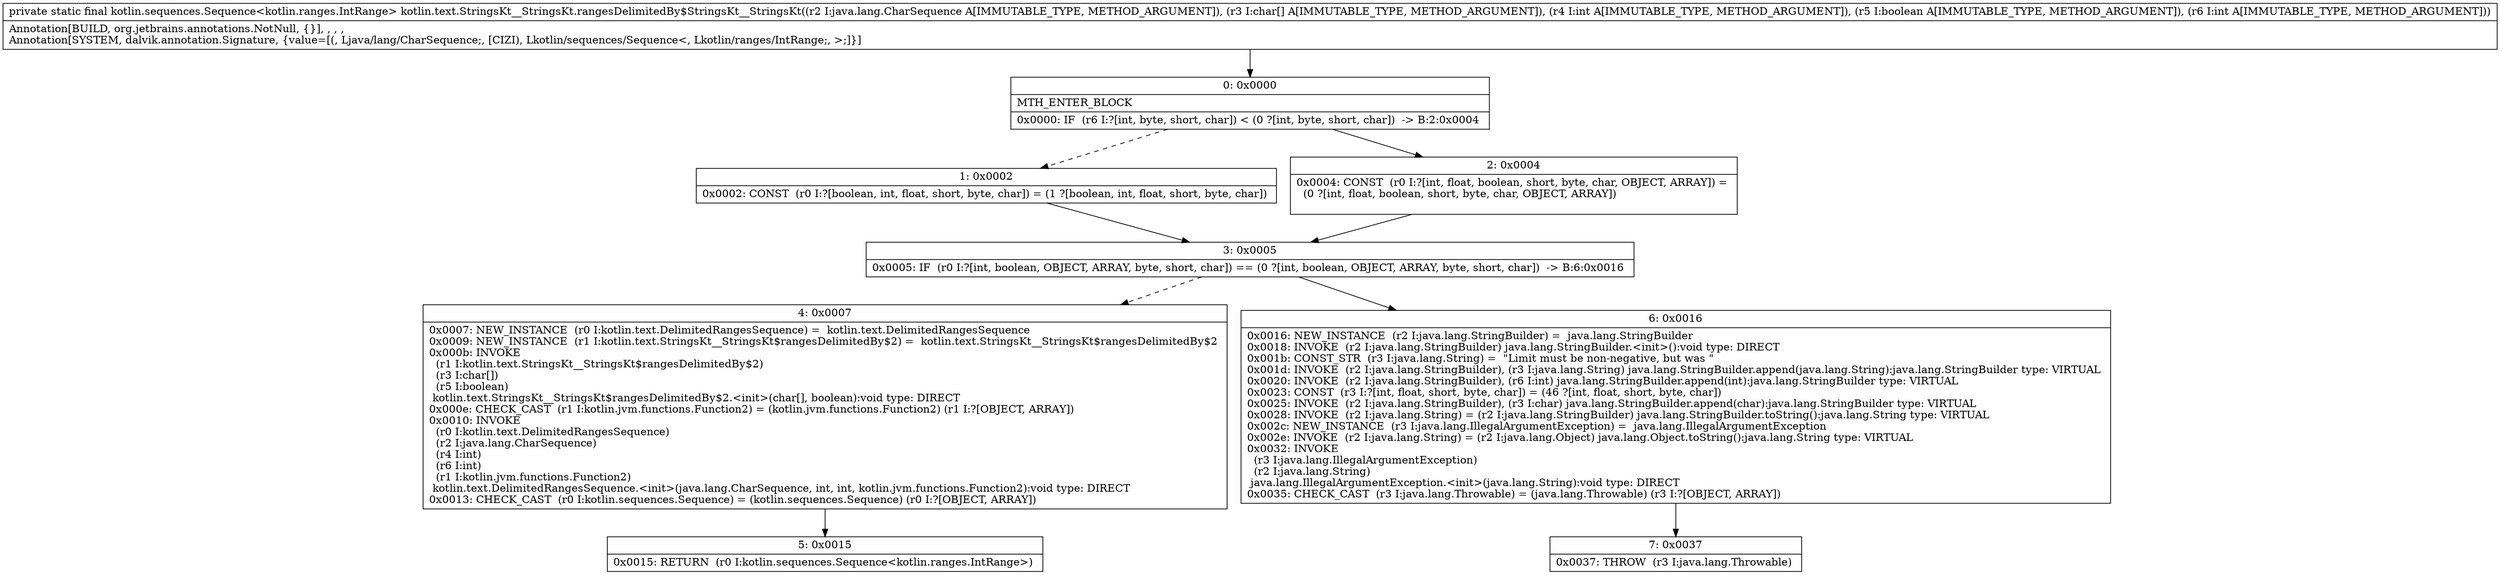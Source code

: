 digraph "CFG forkotlin.text.StringsKt__StringsKt.rangesDelimitedBy$StringsKt__StringsKt(Ljava\/lang\/CharSequence;[CIZI)Lkotlin\/sequences\/Sequence;" {
Node_0 [shape=record,label="{0\:\ 0x0000|MTH_ENTER_BLOCK\l|0x0000: IF  (r6 I:?[int, byte, short, char]) \< (0 ?[int, byte, short, char])  \-\> B:2:0x0004 \l}"];
Node_1 [shape=record,label="{1\:\ 0x0002|0x0002: CONST  (r0 I:?[boolean, int, float, short, byte, char]) = (1 ?[boolean, int, float, short, byte, char]) \l}"];
Node_2 [shape=record,label="{2\:\ 0x0004|0x0004: CONST  (r0 I:?[int, float, boolean, short, byte, char, OBJECT, ARRAY]) = \l  (0 ?[int, float, boolean, short, byte, char, OBJECT, ARRAY])\l \l}"];
Node_3 [shape=record,label="{3\:\ 0x0005|0x0005: IF  (r0 I:?[int, boolean, OBJECT, ARRAY, byte, short, char]) == (0 ?[int, boolean, OBJECT, ARRAY, byte, short, char])  \-\> B:6:0x0016 \l}"];
Node_4 [shape=record,label="{4\:\ 0x0007|0x0007: NEW_INSTANCE  (r0 I:kotlin.text.DelimitedRangesSequence) =  kotlin.text.DelimitedRangesSequence \l0x0009: NEW_INSTANCE  (r1 I:kotlin.text.StringsKt__StringsKt$rangesDelimitedBy$2) =  kotlin.text.StringsKt__StringsKt$rangesDelimitedBy$2 \l0x000b: INVOKE  \l  (r1 I:kotlin.text.StringsKt__StringsKt$rangesDelimitedBy$2)\l  (r3 I:char[])\l  (r5 I:boolean)\l kotlin.text.StringsKt__StringsKt$rangesDelimitedBy$2.\<init\>(char[], boolean):void type: DIRECT \l0x000e: CHECK_CAST  (r1 I:kotlin.jvm.functions.Function2) = (kotlin.jvm.functions.Function2) (r1 I:?[OBJECT, ARRAY]) \l0x0010: INVOKE  \l  (r0 I:kotlin.text.DelimitedRangesSequence)\l  (r2 I:java.lang.CharSequence)\l  (r4 I:int)\l  (r6 I:int)\l  (r1 I:kotlin.jvm.functions.Function2)\l kotlin.text.DelimitedRangesSequence.\<init\>(java.lang.CharSequence, int, int, kotlin.jvm.functions.Function2):void type: DIRECT \l0x0013: CHECK_CAST  (r0 I:kotlin.sequences.Sequence) = (kotlin.sequences.Sequence) (r0 I:?[OBJECT, ARRAY]) \l}"];
Node_5 [shape=record,label="{5\:\ 0x0015|0x0015: RETURN  (r0 I:kotlin.sequences.Sequence\<kotlin.ranges.IntRange\>) \l}"];
Node_6 [shape=record,label="{6\:\ 0x0016|0x0016: NEW_INSTANCE  (r2 I:java.lang.StringBuilder) =  java.lang.StringBuilder \l0x0018: INVOKE  (r2 I:java.lang.StringBuilder) java.lang.StringBuilder.\<init\>():void type: DIRECT \l0x001b: CONST_STR  (r3 I:java.lang.String) =  \"Limit must be non\-negative, but was \" \l0x001d: INVOKE  (r2 I:java.lang.StringBuilder), (r3 I:java.lang.String) java.lang.StringBuilder.append(java.lang.String):java.lang.StringBuilder type: VIRTUAL \l0x0020: INVOKE  (r2 I:java.lang.StringBuilder), (r6 I:int) java.lang.StringBuilder.append(int):java.lang.StringBuilder type: VIRTUAL \l0x0023: CONST  (r3 I:?[int, float, short, byte, char]) = (46 ?[int, float, short, byte, char]) \l0x0025: INVOKE  (r2 I:java.lang.StringBuilder), (r3 I:char) java.lang.StringBuilder.append(char):java.lang.StringBuilder type: VIRTUAL \l0x0028: INVOKE  (r2 I:java.lang.String) = (r2 I:java.lang.StringBuilder) java.lang.StringBuilder.toString():java.lang.String type: VIRTUAL \l0x002c: NEW_INSTANCE  (r3 I:java.lang.IllegalArgumentException) =  java.lang.IllegalArgumentException \l0x002e: INVOKE  (r2 I:java.lang.String) = (r2 I:java.lang.Object) java.lang.Object.toString():java.lang.String type: VIRTUAL \l0x0032: INVOKE  \l  (r3 I:java.lang.IllegalArgumentException)\l  (r2 I:java.lang.String)\l java.lang.IllegalArgumentException.\<init\>(java.lang.String):void type: DIRECT \l0x0035: CHECK_CAST  (r3 I:java.lang.Throwable) = (java.lang.Throwable) (r3 I:?[OBJECT, ARRAY]) \l}"];
Node_7 [shape=record,label="{7\:\ 0x0037|0x0037: THROW  (r3 I:java.lang.Throwable) \l}"];
MethodNode[shape=record,label="{private static final kotlin.sequences.Sequence\<kotlin.ranges.IntRange\> kotlin.text.StringsKt__StringsKt.rangesDelimitedBy$StringsKt__StringsKt((r2 I:java.lang.CharSequence A[IMMUTABLE_TYPE, METHOD_ARGUMENT]), (r3 I:char[] A[IMMUTABLE_TYPE, METHOD_ARGUMENT]), (r4 I:int A[IMMUTABLE_TYPE, METHOD_ARGUMENT]), (r5 I:boolean A[IMMUTABLE_TYPE, METHOD_ARGUMENT]), (r6 I:int A[IMMUTABLE_TYPE, METHOD_ARGUMENT]))  | Annotation[BUILD, org.jetbrains.annotations.NotNull, \{\}], , , , \lAnnotation[SYSTEM, dalvik.annotation.Signature, \{value=[(, Ljava\/lang\/CharSequence;, [CIZI), Lkotlin\/sequences\/Sequence\<, Lkotlin\/ranges\/IntRange;, \>;]\}]\l}"];
MethodNode -> Node_0;
Node_0 -> Node_1[style=dashed];
Node_0 -> Node_2;
Node_1 -> Node_3;
Node_2 -> Node_3;
Node_3 -> Node_4[style=dashed];
Node_3 -> Node_6;
Node_4 -> Node_5;
Node_6 -> Node_7;
}

